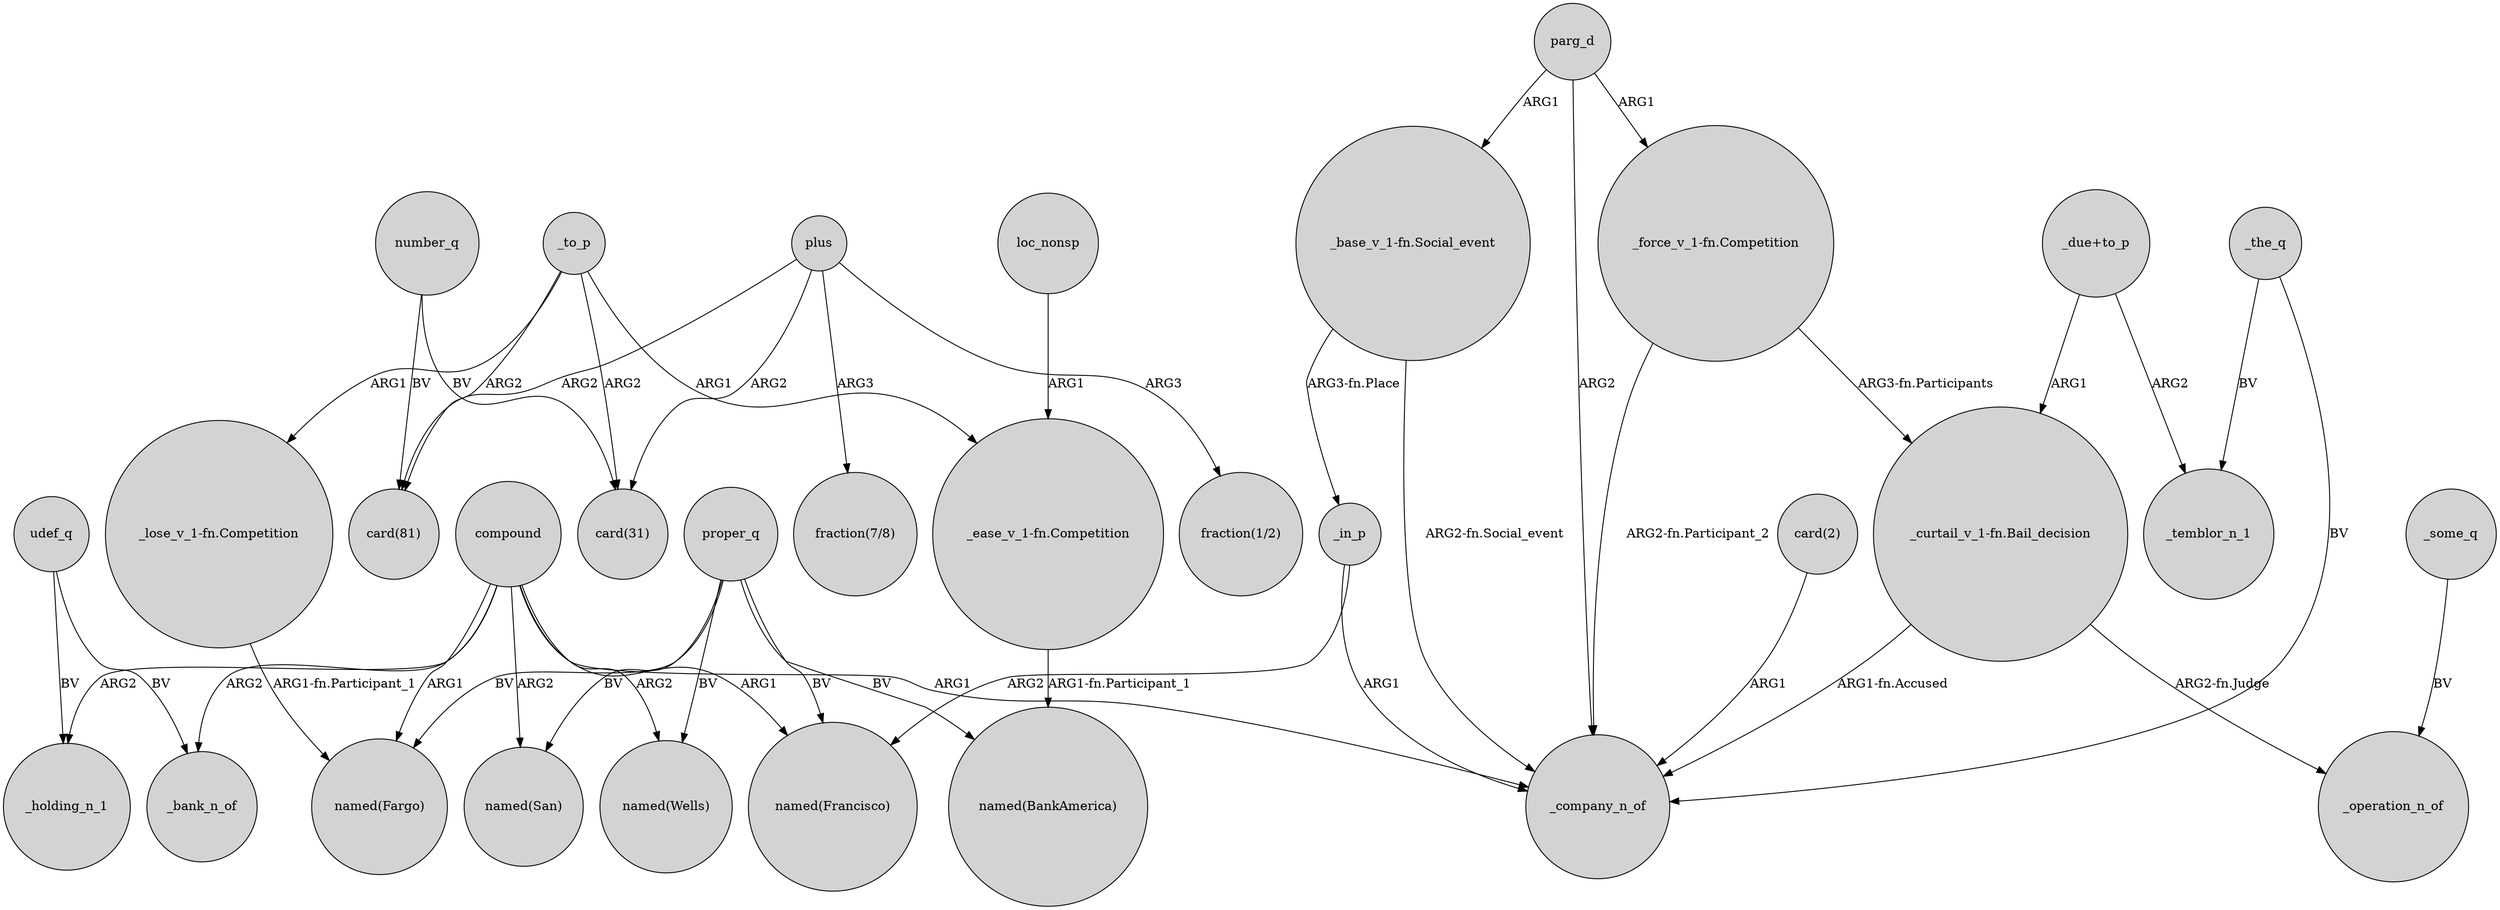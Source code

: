 digraph {
	node [shape=circle style=filled]
	number_q -> "card(81)" [label=BV]
	udef_q -> _holding_n_1 [label=BV]
	_to_p -> "_lose_v_1-fn.Competition" [label=ARG1]
	_in_p -> _company_n_of [label=ARG1]
	_in_p -> "named(Francisco)" [label=ARG2]
	"_curtail_v_1-fn.Bail_decision" -> _company_n_of [label="ARG1-fn.Accused"]
	udef_q -> _bank_n_of [label=BV]
	plus -> "card(31)" [label=ARG2]
	compound -> _company_n_of [label=ARG1]
	parg_d -> _company_n_of [label=ARG2]
	plus -> "card(81)" [label=ARG2]
	proper_q -> "named(BankAmerica)" [label=BV]
	"_curtail_v_1-fn.Bail_decision" -> _operation_n_of [label="ARG2-fn.Judge"]
	_to_p -> "card(31)" [label=ARG2]
	"_force_v_1-fn.Competition" -> "_curtail_v_1-fn.Bail_decision" [label="ARG3-fn.Participants"]
	_some_q -> _operation_n_of [label=BV]
	compound -> "named(Fargo)" [label=ARG1]
	plus -> "fraction(7/8)" [label=ARG3]
	compound -> _holding_n_1 [label=ARG2]
	_to_p -> "card(81)" [label=ARG2]
	"_ease_v_1-fn.Competition" -> "named(BankAmerica)" [label="ARG1-fn.Participant_1"]
	compound -> "named(Francisco)" [label=ARG1]
	"_force_v_1-fn.Competition" -> _company_n_of [label="ARG2-fn.Participant_2"]
	number_q -> "card(31)" [label=BV]
	compound -> "named(San)" [label=ARG2]
	parg_d -> "_base_v_1-fn.Social_event" [label=ARG1]
	proper_q -> "named(Wells)" [label=BV]
	"_due+to_p" -> _temblor_n_1 [label=ARG2]
	_to_p -> "_ease_v_1-fn.Competition" [label=ARG1]
	"card(2)" -> _company_n_of [label=ARG1]
	proper_q -> "named(San)" [label=BV]
	compound -> "named(Wells)" [label=ARG2]
	"_lose_v_1-fn.Competition" -> "named(Fargo)" [label="ARG1-fn.Participant_1"]
	proper_q -> "named(Francisco)" [label=BV]
	parg_d -> "_force_v_1-fn.Competition" [label=ARG1]
	proper_q -> "named(Fargo)" [label=BV]
	loc_nonsp -> "_ease_v_1-fn.Competition" [label=ARG1]
	_the_q -> _temblor_n_1 [label=BV]
	"_base_v_1-fn.Social_event" -> _in_p [label="ARG3-fn.Place"]
	_the_q -> _company_n_of [label=BV]
	compound -> _bank_n_of [label=ARG2]
	plus -> "fraction(1/2)" [label=ARG3]
	"_base_v_1-fn.Social_event" -> _company_n_of [label="ARG2-fn.Social_event"]
	"_due+to_p" -> "_curtail_v_1-fn.Bail_decision" [label=ARG1]
}
